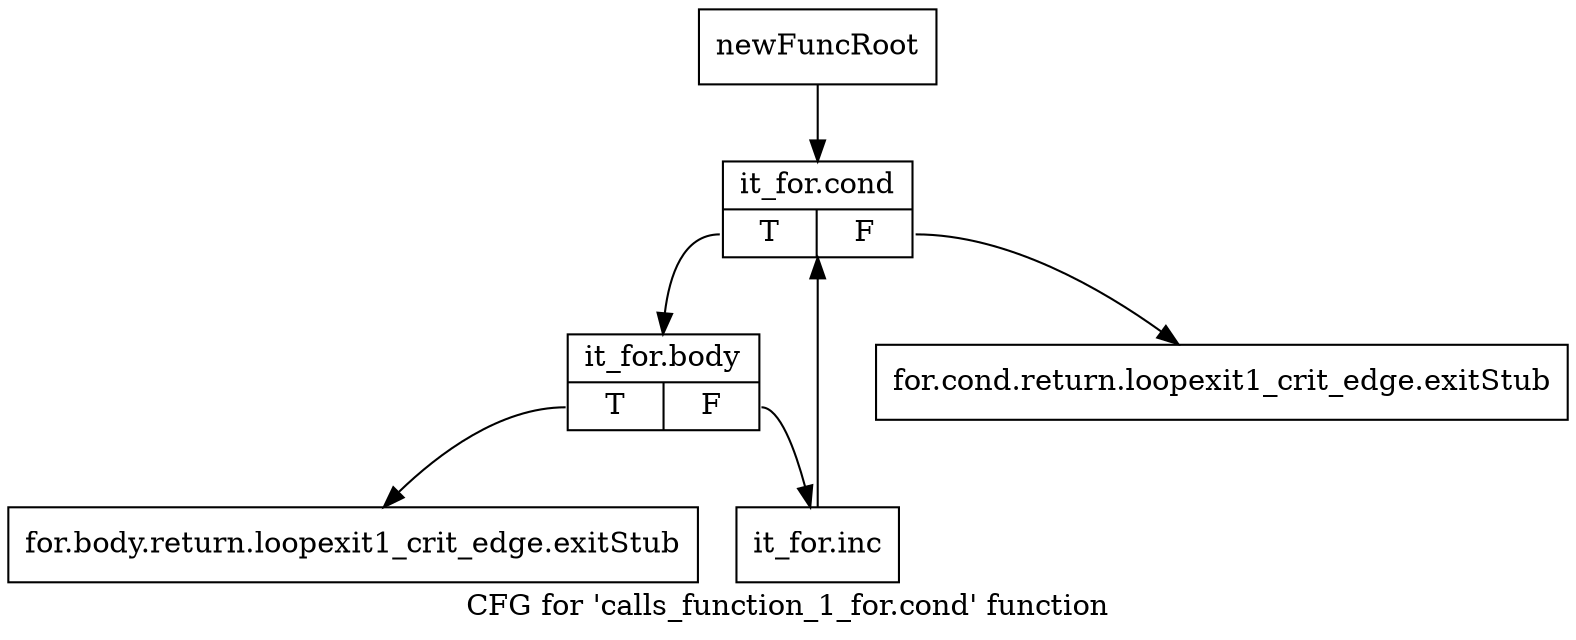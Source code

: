 digraph "CFG for 'calls_function_1_for.cond' function" {
	label="CFG for 'calls_function_1_for.cond' function";

	Node0x7a9bbd0 [shape=record,label="{newFuncRoot}"];
	Node0x7a9bbd0 -> Node0x7aad090;
	Node0x7aacb90 [shape=record,label="{for.cond.return.loopexit1_crit_edge.exitStub}"];
	Node0x7aacbe0 [shape=record,label="{for.body.return.loopexit1_crit_edge.exitStub}"];
	Node0x7aad090 [shape=record,label="{it_for.cond|{<s0>T|<s1>F}}"];
	Node0x7aad090:s0 -> Node0x7aad0e0;
	Node0x7aad090:s1 -> Node0x7aacb90;
	Node0x7aad0e0 [shape=record,label="{it_for.body|{<s0>T|<s1>F}}"];
	Node0x7aad0e0:s0 -> Node0x7aacbe0;
	Node0x7aad0e0:s1 -> Node0x7aad130;
	Node0x7aad130 [shape=record,label="{it_for.inc}"];
	Node0x7aad130 -> Node0x7aad090;
}

